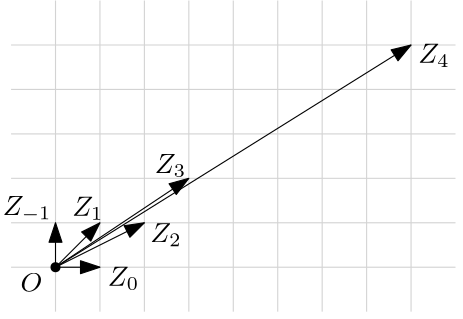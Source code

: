 <?xml version="1.0"?>
<!DOCTYPE ipe SYSTEM "ipe.dtd">
<ipe version="70005" creator="Ipe 7.1.1">
<info created="D:20130225120938" modified="D:20130606172350"/>
<ipestyle name="basic">
<symbol name="arrow/arc(spx)">
<path stroke="sym-stroke" fill="sym-stroke" pen="sym-pen">
0 0 m
-1 0.333 l
-1 -0.333 l
h
</path>
</symbol>
<symbol name="arrow/farc(spx)">
<path stroke="sym-stroke" fill="white" pen="sym-pen">
0 0 m
-1 0.333 l
-1 -0.333 l
h
</path>
</symbol>
<symbol name="mark/circle(sx)" transformations="translations">
<path fill="sym-stroke">
0.6 0 0 0.6 0 0 e
0.4 0 0 0.4 0 0 e
</path>
</symbol>
<symbol name="mark/disk(sx)" transformations="translations">
<path fill="sym-stroke">
0.6 0 0 0.6 0 0 e
</path>
</symbol>
<symbol name="mark/fdisk(sfx)" transformations="translations">
<group>
<path fill="sym-fill">
0.5 0 0 0.5 0 0 e
</path>
<path fill="sym-stroke" fillrule="eofill">
0.6 0 0 0.6 0 0 e
0.4 0 0 0.4 0 0 e
</path>
</group>
</symbol>
<symbol name="mark/box(sx)" transformations="translations">
<path fill="sym-stroke" fillrule="eofill">
-0.6 -0.6 m
0.6 -0.6 l
0.6 0.6 l
-0.6 0.6 l
h
-0.4 -0.4 m
0.4 -0.4 l
0.4 0.4 l
-0.4 0.4 l
h
</path>
</symbol>
<symbol name="mark/square(sx)" transformations="translations">
<path fill="sym-stroke">
-0.6 -0.6 m
0.6 -0.6 l
0.6 0.6 l
-0.6 0.6 l
h
</path>
</symbol>
<symbol name="mark/fsquare(sfx)" transformations="translations">
<group>
<path fill="sym-fill">
-0.5 -0.5 m
0.5 -0.5 l
0.5 0.5 l
-0.5 0.5 l
h
</path>
<path fill="sym-stroke" fillrule="eofill">
-0.6 -0.6 m
0.6 -0.6 l
0.6 0.6 l
-0.6 0.6 l
h
-0.4 -0.4 m
0.4 -0.4 l
0.4 0.4 l
-0.4 0.4 l
h
</path>
</group>
</symbol>
<symbol name="mark/cross(sx)" transformations="translations">
<group>
<path fill="sym-stroke">
-0.43 -0.57 m
0.57 0.43 l
0.43 0.57 l
-0.57 -0.43 l
h
</path>
<path fill="sym-stroke">
-0.43 0.57 m
0.57 -0.43 l
0.43 -0.57 l
-0.57 0.43 l
h
</path>
</group>
</symbol>
<symbol name="arrow/fnormal(spx)">
<path stroke="sym-stroke" fill="white" pen="sym-pen">
0 0 m
-1 0.333 l
-1 -0.333 l
h
</path>
</symbol>
<symbol name="arrow/pointed(spx)">
<path stroke="sym-stroke" fill="sym-stroke" pen="sym-pen">
0 0 m
-1 0.333 l
-0.8 0 l
-1 -0.333 l
h
</path>
</symbol>
<symbol name="arrow/fpointed(spx)">
<path stroke="sym-stroke" fill="white" pen="sym-pen">
0 0 m
-1 0.333 l
-0.8 0 l
-1 -0.333 l
h
</path>
</symbol>
<symbol name="arrow/linear(spx)">
<path stroke="sym-stroke" pen="sym-pen">
-1 0.333 m
0 0 l
-1 -0.333 l
</path>
</symbol>
<symbol name="arrow/fdouble(spx)">
<path stroke="sym-stroke" fill="white" pen="sym-pen">
0 0 m
-1 0.333 l
-1 -0.333 l
h
-1 0 m
-2 0.333 l
-2 -0.333 l
h
</path>
</symbol>
<symbol name="arrow/double(spx)">
<path stroke="sym-stroke" fill="sym-stroke" pen="sym-pen">
0 0 m
-1 0.333 l
-1 -0.333 l
h
-1 0 m
-2 0.333 l
-2 -0.333 l
h
</path>
</symbol>
<pen name="heavier" value="0.8"/>
<pen name="fat" value="1.2"/>
<pen name="ultrafat" value="2"/>
<symbolsize name="large" value="5"/>
<symbolsize name="small" value="2"/>
<symbolsize name="tiny" value="1.1"/>
<arrowsize name="large" value="10"/>
<arrowsize name="small" value="5"/>
<arrowsize name="tiny" value="3"/>
<color name="red" value="1 0 0"/>
<color name="green" value="0 1 0"/>
<color name="blue" value="0 0 1"/>
<color name="yellow" value="1 1 0"/>
<color name="orange" value="1 0.647 0"/>
<color name="gold" value="1 0.843 0"/>
<color name="purple" value="0.627 0.125 0.941"/>
<color name="gray" value="0.745"/>
<color name="brown" value="0.647 0.165 0.165"/>
<color name="navy" value="0 0 0.502"/>
<color name="pink" value="1 0.753 0.796"/>
<color name="seagreen" value="0.18 0.545 0.341"/>
<color name="turquoise" value="0.251 0.878 0.816"/>
<color name="violet" value="0.933 0.51 0.933"/>
<color name="darkblue" value="0 0 0.545"/>
<color name="darkcyan" value="0 0.545 0.545"/>
<color name="darkgray" value="0.663"/>
<color name="darkgreen" value="0 0.392 0"/>
<color name="darkmagenta" value="0.545 0 0.545"/>
<color name="darkorange" value="1 0.549 0"/>
<color name="darkred" value="0.545 0 0"/>
<color name="lightblue" value="0.678 0.847 0.902"/>
<color name="lightcyan" value="0.878 1 1"/>
<color name="lightgray" value="0.827"/>
<color name="lightgreen" value="0.565 0.933 0.565"/>
<color name="lightyellow" value="1 1 0.878"/>
<dashstyle name="dashed" value="[4] 0"/>
<dashstyle name="dotted" value="[1 3] 0"/>
<dashstyle name="dash dotted" value="[4 2 1 2] 0"/>
<dashstyle name="dash dot dotted" value="[4 2 1 2 1 2] 0"/>
<textsize name="large" value="\large"/>
<textsize name="small" value="\small"/>
<textsize name="tiny" value="\tiny"/>
<textsize name="Large" value="\Large"/>
<textsize name="LARGE" value="\LARGE"/>
<textsize name="huge" value="\huge"/>
<textsize name="Huge" value="\Huge"/>
<textsize name="footnote" value="\footnotesize"/>
<textstyle name="center" begin="\begin{center}" end="\end{center}"/>
<textstyle name="itemize" begin="\begin{itemize}" end="\end{itemize}"/>
<textstyle name="item" begin="\begin{itemize}\item{}" end="\end{itemize}"/>
<gridsize name="4 pts" value="4"/>
<gridsize name="8 pts (~3 mm)" value="8"/>
<gridsize name="16 pts (~6 mm)" value="16"/>
<gridsize name="32 pts (~12 mm)" value="32"/>
<gridsize name="10 pts (~3.5 mm)" value="10"/>
<gridsize name="20 pts (~7 mm)" value="20"/>
<gridsize name="14 pts (~5 mm)" value="14"/>
<gridsize name="28 pts (~10 mm)" value="28"/>
<gridsize name="56 pts (~20 mm)" value="56"/>
<anglesize name="90 deg" value="90"/>
<anglesize name="60 deg" value="60"/>
<anglesize name="45 deg" value="45"/>
<anglesize name="30 deg" value="30"/>
<anglesize name="22.5 deg" value="22.5"/>
<tiling name="falling" angle="-60" step="4" width="1"/>
<tiling name="rising" angle="30" step="4" width="1"/>
</ipestyle>
<page>
<layer name="grille"/>
<layer name="segment"/>
<layer name="on_O"/>
<layer name="on_Zn"/>
<layer name="on_V"/>
<layer name="on_W"/>
<layer name="CH"/>
<layer name="CHname"/>
<layer name="cone"/>
<view layers="grille segment on_O" active="grille"/>
<view layers="grille segment on_O on_Zn" active="on_Zn"/>
<view layers="grille segment on_V on_W" active="on_V"/>
<view layers="grille segment on_V on_W CH" active="grille"/>
<view layers="grille segment on_O cone" active="cone"/>
<path layer="cone" stroke="lightgray" fill="darkgray">
128 640 m
128 656 l
144 656 l
176 672 l
256 720 l
160 656 l
144 640 l
h
</path>
<group layer="grille" matrix="1 0 0 1 -64 64">
<path stroke="lightgray">
192 672 m
192 560 l
</path>
<path matrix="1 0 0 1 16 0" stroke="lightgray">
192 672 m
192 560 l
</path>
<path matrix="1 0 0 1 32 0" stroke="lightgray">
192 672 m
192 560 l
</path>
<path matrix="1 0 0 1 48 0" stroke="lightgray">
192 672 m
192 560 l
</path>
<path matrix="1 0 0 1 64 0" stroke="lightgray">
192 672 m
192 560 l
</path>
<path matrix="1 0 0 1 80 0" stroke="lightgray">
192 672 m
192 560 l
</path>
<path matrix="1 0 0 1 96 0" stroke="lightgray">
192 672 m
192 560 l
</path>
<path matrix="1 0 0 1 112 0" stroke="lightgray">
192 672 m
192 560 l
</path>
<path matrix="1 0 0 1 128 0" stroke="lightgray">
192 672 m
192 560 l
</path>
<path stroke="lightgray">
176 656 m
336 656 l
</path>
<path stroke="lightgray">
176 640 m
336 640 l
</path>
<path stroke="lightgray">
176 624 m
336 624 l
</path>
<path matrix="1 0 0 1 0 -16" stroke="lightgray">
176 624 m
336 624 l
</path>
<path matrix="1 0 0 1 0 -32" stroke="lightgray">
176 624 m
336 624 l
</path>
<path matrix="1 0 0 1 0 -48" stroke="lightgray">
176 624 m
336 624 l
</path>
</group>
<use layer="on_O" name="mark/disk(sx)" pos="128 640" size="normal" stroke="black"/>
<path stroke="black" arrow="normal/normal">
128 640 m
128 656 l
</path>
<path stroke="black" arrow="normal/normal">
128 640 m
144 640 l
</path>
<path stroke="black" arrow="normal/normal">
128 640 m
160 656 l
</path>
<path stroke="black" arrow="normal/normal">
128 640 m
176 672 l
</path>
<text matrix="1 0 0 1 32.2987 -0.00003865" transformations="translations" pos="114.544 633.288" stroke="black" type="label" valign="baseline">$Z_0$</text>
<text matrix="1 0 0 1 -5.52548 25.4991" transformations="translations" pos="114.544 633.288" stroke="black" type="label" valign="baseline">$Z_{-1}$</text>
<text matrix="1 0 0 1 47.5982 15.7243" transformations="translations" pos="114.544 633.288" stroke="black" type="label" valign="baseline">$Z_2$</text>
<path stroke="black" arrow="normal/normal">
128 640 m
144 656 l
</path>
<text matrix="1 0 0 1 19.4689 25.2474" transformations="translations" pos="114.544 633.288" stroke="black" type="label" valign="baseline">$Z_1$</text>
<text matrix="1 0 0 1 49.1945 40.673" transformations="translations" pos="114.544 633.288" stroke="black" type="label" valign="baseline">$Z_3$</text>
<path layer="segment" stroke="black" arrow="normal/normal">
128 640 m
256 720 l
</path>
<text matrix="1 0 0 1 0.849971 -2.12493" transformations="translations" pos="114.544 633.288" stroke="black" type="label" valign="baseline">$O$</text>
<text matrix="1 0 0 1 144.069 80.3227" transformations="translations" pos="114.544 633.288" stroke="black" type="label" valign="baseline">$Z_4$</text>
<path layer="CH" stroke="black">
128 640 m
144 640 l
160 640 l
192 656 l
240 688 l
256 703.999 l
256 720 l
</path>
<use layer="on_Zn" matrix="-1 0 0 -1 384 1360" name="mark/disk(sx)" pos="128 640" size="normal" stroke="darkgray"/>
<path matrix="-1 0 0 -1 384 1360" stroke="darkgray" arrow="normal/normal">
128 640 m
128 656 l
</path>
<path matrix="-1 0 0 -1 384 1360" stroke="darkgray" arrow="normal/normal">
128 640 m
144 640 l
</path>
<path matrix="-1 0 0 -1 384 1360" stroke="darkgray" arrow="normal/normal">
128 640 m
160 656 l
</path>
<path matrix="-1 0 0 -1 384 1360" stroke="darkgray" arrow="normal/normal">
128 640 m
176 672 l
</path>
<path matrix="-1 0 0 -1 384 1360" stroke="darkgray" arrow="normal/normal">
128 640 m
144 656 l
</path>
<group layer="on_V">
<use matrix="1 0 0 1 16 -16" name="mark/disk(sx)" pos="128 640" size="normal" stroke="darkgray"/>
<path matrix="1 0 0 1 16 -16" stroke="darkgray" arrow="normal/normal">
128 640 m
128 656 l
</path>
<path matrix="1 0 0 1 16 -16" stroke="darkgray" arrow="normal/normal">
128 640 m
144 640 l
</path>
<path matrix="1 0 0 1 16 -16" stroke="darkgray" arrow="normal/normal">
128 640 m
160 656 l
</path>
<path matrix="1 0 0 1 16 -16" stroke="darkgray" arrow="normal/normal">
128 640 m
176 672 l
</path>
<path matrix="1 0 0 1 16 -16" stroke="darkgray" arrow="normal/normal">
128 640 m
144 656 l
</path>
</group>
<use layer="on_W" matrix="-1 0 0 -1 400 1344" name="mark/disk(sx)" pos="128 640" size="normal" stroke="darkgray"/>
<path matrix="-1 0 0 -1 400 1344" stroke="darkgray" arrow="normal/normal">
128 640 m
128 656 l
</path>
<path matrix="-1 0 0 -1 400 1344" stroke="darkgray" arrow="normal/normal">
128 640 m
144 640 l
</path>
<path matrix="-1 0 0 -1 400 1344" stroke="darkgray" arrow="normal/normal">
128 640 m
160 656 l
</path>
<path matrix="-1 0 0 -1 400 1344" stroke="darkgray" arrow="normal/normal">
128 640 m
176 672 l
</path>
<path matrix="-1 0 0 -1 400 1344" stroke="darkgray" arrow="normal/normal">
128 640 m
144 656 l
</path>
<path layer="on_V" stroke="darkgray" arrow="normal/normal" rarrow="normal/normal">
144 624 m
272 704 l
</path>
</page>
</ipe>

